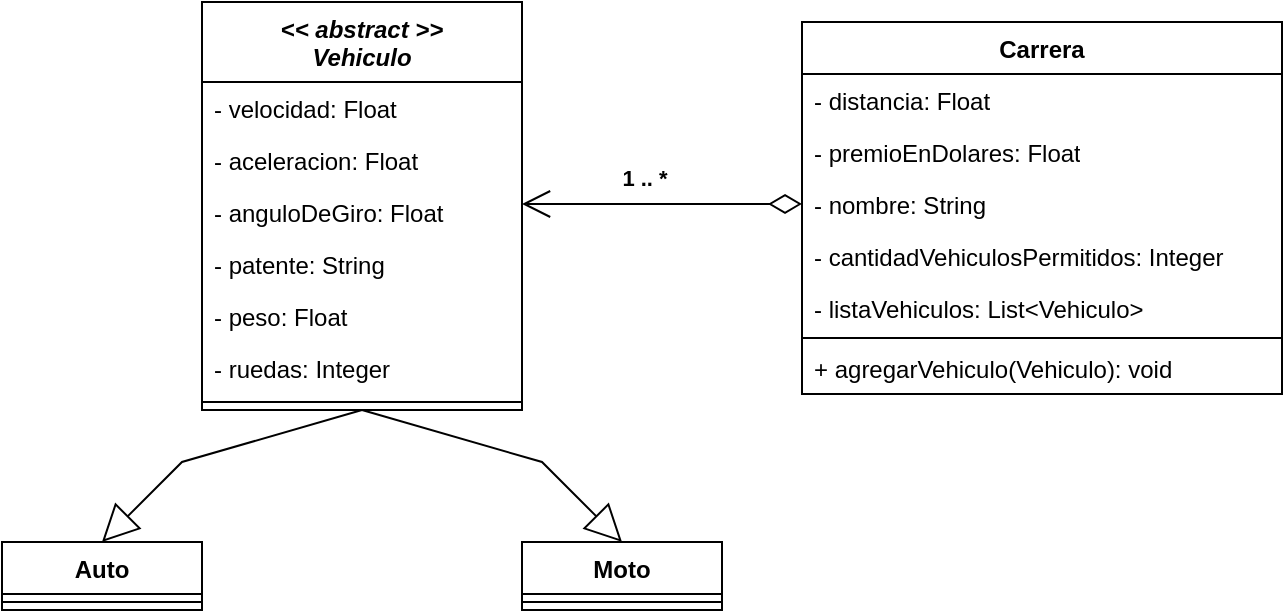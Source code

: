 <mxfile version="26.1.0">
  <diagram id="C5RBs43oDa-KdzZeNtuy" name="Page-1">
    <mxGraphModel dx="1006" dy="587" grid="1" gridSize="10" guides="1" tooltips="1" connect="1" arrows="1" fold="1" page="1" pageScale="1" pageWidth="827" pageHeight="1169" math="0" shadow="0">
      <root>
        <mxCell id="WIyWlLk6GJQsqaUBKTNV-0" />
        <mxCell id="WIyWlLk6GJQsqaUBKTNV-1" parent="WIyWlLk6GJQsqaUBKTNV-0" />
        <mxCell id="zkfFHV4jXpPFQw0GAbJ--0" value="&lt;&lt; abstract &gt;&gt;&#xa;Vehiculo" style="swimlane;fontStyle=3;align=center;verticalAlign=top;childLayout=stackLayout;horizontal=1;startSize=40;horizontalStack=0;resizeParent=1;resizeLast=0;collapsible=1;marginBottom=0;rounded=0;shadow=0;strokeWidth=1;" parent="WIyWlLk6GJQsqaUBKTNV-1" vertex="1">
          <mxGeometry x="240" y="210" width="160" height="204" as="geometry">
            <mxRectangle x="220" y="120" width="160" height="26" as="alternateBounds" />
          </mxGeometry>
        </mxCell>
        <mxCell id="TT5KnXcupjvuqfzOa9hg-0" value="- velocidad: Float" style="text;align=left;verticalAlign=top;spacingLeft=4;spacingRight=4;overflow=hidden;rotatable=0;points=[[0,0.5],[1,0.5]];portConstraint=eastwest;" vertex="1" parent="zkfFHV4jXpPFQw0GAbJ--0">
          <mxGeometry y="40" width="160" height="26" as="geometry" />
        </mxCell>
        <mxCell id="TT5KnXcupjvuqfzOa9hg-2" value="- aceleracion: Float" style="text;align=left;verticalAlign=top;spacingLeft=4;spacingRight=4;overflow=hidden;rotatable=0;points=[[0,0.5],[1,0.5]];portConstraint=eastwest;" vertex="1" parent="zkfFHV4jXpPFQw0GAbJ--0">
          <mxGeometry y="66" width="160" height="26" as="geometry" />
        </mxCell>
        <mxCell id="TT5KnXcupjvuqfzOa9hg-3" value="- anguloDeGiro: Float" style="text;align=left;verticalAlign=top;spacingLeft=4;spacingRight=4;overflow=hidden;rotatable=0;points=[[0,0.5],[1,0.5]];portConstraint=eastwest;" vertex="1" parent="zkfFHV4jXpPFQw0GAbJ--0">
          <mxGeometry y="92" width="160" height="26" as="geometry" />
        </mxCell>
        <mxCell id="TT5KnXcupjvuqfzOa9hg-4" value="- patente: String" style="text;align=left;verticalAlign=top;spacingLeft=4;spacingRight=4;overflow=hidden;rotatable=0;points=[[0,0.5],[1,0.5]];portConstraint=eastwest;" vertex="1" parent="zkfFHV4jXpPFQw0GAbJ--0">
          <mxGeometry y="118" width="160" height="26" as="geometry" />
        </mxCell>
        <mxCell id="TT5KnXcupjvuqfzOa9hg-5" value="- peso: Float" style="text;align=left;verticalAlign=top;spacingLeft=4;spacingRight=4;overflow=hidden;rotatable=0;points=[[0,0.5],[1,0.5]];portConstraint=eastwest;" vertex="1" parent="zkfFHV4jXpPFQw0GAbJ--0">
          <mxGeometry y="144" width="160" height="26" as="geometry" />
        </mxCell>
        <mxCell id="TT5KnXcupjvuqfzOa9hg-6" value="- ruedas: Integer" style="text;align=left;verticalAlign=top;spacingLeft=4;spacingRight=4;overflow=hidden;rotatable=0;points=[[0,0.5],[1,0.5]];portConstraint=eastwest;" vertex="1" parent="zkfFHV4jXpPFQw0GAbJ--0">
          <mxGeometry y="170" width="160" height="26" as="geometry" />
        </mxCell>
        <mxCell id="zkfFHV4jXpPFQw0GAbJ--4" value="" style="line;html=1;strokeWidth=1;align=left;verticalAlign=middle;spacingTop=-1;spacingLeft=3;spacingRight=3;rotatable=0;labelPosition=right;points=[];portConstraint=eastwest;" parent="zkfFHV4jXpPFQw0GAbJ--0" vertex="1">
          <mxGeometry y="196" width="160" height="8" as="geometry" />
        </mxCell>
        <mxCell id="TT5KnXcupjvuqfzOa9hg-11" value="Carrera" style="swimlane;fontStyle=1;align=center;verticalAlign=top;childLayout=stackLayout;horizontal=1;startSize=26;horizontalStack=0;resizeParent=1;resizeParentMax=0;resizeLast=0;collapsible=1;marginBottom=0;whiteSpace=wrap;html=1;" vertex="1" parent="WIyWlLk6GJQsqaUBKTNV-1">
          <mxGeometry x="540" y="220" width="240" height="186" as="geometry" />
        </mxCell>
        <mxCell id="TT5KnXcupjvuqfzOa9hg-12" value="- distancia: Float" style="text;strokeColor=none;fillColor=none;align=left;verticalAlign=top;spacingLeft=4;spacingRight=4;overflow=hidden;rotatable=0;points=[[0,0.5],[1,0.5]];portConstraint=eastwest;whiteSpace=wrap;html=1;" vertex="1" parent="TT5KnXcupjvuqfzOa9hg-11">
          <mxGeometry y="26" width="240" height="26" as="geometry" />
        </mxCell>
        <mxCell id="TT5KnXcupjvuqfzOa9hg-15" value="- premioEnDolares: Float" style="text;strokeColor=none;fillColor=none;align=left;verticalAlign=top;spacingLeft=4;spacingRight=4;overflow=hidden;rotatable=0;points=[[0,0.5],[1,0.5]];portConstraint=eastwest;whiteSpace=wrap;html=1;" vertex="1" parent="TT5KnXcupjvuqfzOa9hg-11">
          <mxGeometry y="52" width="240" height="26" as="geometry" />
        </mxCell>
        <mxCell id="TT5KnXcupjvuqfzOa9hg-16" value="- nombre: String" style="text;strokeColor=none;fillColor=none;align=left;verticalAlign=top;spacingLeft=4;spacingRight=4;overflow=hidden;rotatable=0;points=[[0,0.5],[1,0.5]];portConstraint=eastwest;whiteSpace=wrap;html=1;" vertex="1" parent="TT5KnXcupjvuqfzOa9hg-11">
          <mxGeometry y="78" width="240" height="26" as="geometry" />
        </mxCell>
        <mxCell id="TT5KnXcupjvuqfzOa9hg-17" value="- cantidadVehiculosPermitidos: Integer" style="text;strokeColor=none;fillColor=none;align=left;verticalAlign=top;spacingLeft=4;spacingRight=4;overflow=hidden;rotatable=0;points=[[0,0.5],[1,0.5]];portConstraint=eastwest;whiteSpace=wrap;html=1;" vertex="1" parent="TT5KnXcupjvuqfzOa9hg-11">
          <mxGeometry y="104" width="240" height="26" as="geometry" />
        </mxCell>
        <mxCell id="TT5KnXcupjvuqfzOa9hg-18" value="- listaVehiculos: List&amp;lt;Vehiculo&amp;gt;" style="text;strokeColor=none;fillColor=none;align=left;verticalAlign=top;spacingLeft=4;spacingRight=4;overflow=hidden;rotatable=0;points=[[0,0.5],[1,0.5]];portConstraint=eastwest;whiteSpace=wrap;html=1;" vertex="1" parent="TT5KnXcupjvuqfzOa9hg-11">
          <mxGeometry y="130" width="240" height="26" as="geometry" />
        </mxCell>
        <mxCell id="TT5KnXcupjvuqfzOa9hg-13" value="" style="line;strokeWidth=1;fillColor=none;align=left;verticalAlign=middle;spacingTop=-1;spacingLeft=3;spacingRight=3;rotatable=0;labelPosition=right;points=[];portConstraint=eastwest;strokeColor=inherit;" vertex="1" parent="TT5KnXcupjvuqfzOa9hg-11">
          <mxGeometry y="156" width="240" height="4" as="geometry" />
        </mxCell>
        <mxCell id="TT5KnXcupjvuqfzOa9hg-36" value="+ agregarVehiculo(Vehiculo): void" style="text;strokeColor=none;fillColor=none;align=left;verticalAlign=top;spacingLeft=4;spacingRight=4;overflow=hidden;rotatable=0;points=[[0,0.5],[1,0.5]];portConstraint=eastwest;whiteSpace=wrap;html=1;" vertex="1" parent="TT5KnXcupjvuqfzOa9hg-11">
          <mxGeometry y="160" width="240" height="26" as="geometry" />
        </mxCell>
        <mxCell id="TT5KnXcupjvuqfzOa9hg-20" value="" style="endArrow=open;html=1;endSize=12;startArrow=diamondThin;startSize=14;startFill=0;edgeStyle=orthogonalEdgeStyle;align=left;verticalAlign=bottom;rounded=0;exitX=0;exitY=0.5;exitDx=0;exitDy=0;" edge="1" parent="WIyWlLk6GJQsqaUBKTNV-1" source="TT5KnXcupjvuqfzOa9hg-16">
          <mxGeometry x="-0.875" y="-11" relative="1" as="geometry">
            <mxPoint x="540" y="290" as="sourcePoint" />
            <mxPoint x="400" y="311" as="targetPoint" />
            <mxPoint as="offset" />
          </mxGeometry>
        </mxCell>
        <mxCell id="TT5KnXcupjvuqfzOa9hg-21" value="&lt;b&gt;1 .. *&lt;/b&gt;" style="edgeLabel;html=1;align=center;verticalAlign=middle;resizable=0;points=[];" vertex="1" connectable="0" parent="TT5KnXcupjvuqfzOa9hg-20">
          <mxGeometry x="-0.887" y="-20" relative="1" as="geometry">
            <mxPoint x="-71" y="7" as="offset" />
          </mxGeometry>
        </mxCell>
        <mxCell id="TT5KnXcupjvuqfzOa9hg-22" value="Auto" style="swimlane;fontStyle=1;align=center;verticalAlign=top;childLayout=stackLayout;horizontal=1;startSize=26;horizontalStack=0;resizeParent=1;resizeParentMax=0;resizeLast=0;collapsible=1;marginBottom=0;whiteSpace=wrap;html=1;" vertex="1" parent="WIyWlLk6GJQsqaUBKTNV-1">
          <mxGeometry x="140" y="480" width="100" height="34" as="geometry" />
        </mxCell>
        <mxCell id="TT5KnXcupjvuqfzOa9hg-28" value="" style="line;strokeWidth=1;fillColor=none;align=left;verticalAlign=middle;spacingTop=-1;spacingLeft=3;spacingRight=3;rotatable=0;labelPosition=right;points=[];portConstraint=eastwest;strokeColor=inherit;" vertex="1" parent="TT5KnXcupjvuqfzOa9hg-22">
          <mxGeometry y="26" width="100" height="8" as="geometry" />
        </mxCell>
        <mxCell id="TT5KnXcupjvuqfzOa9hg-29" value="Moto" style="swimlane;fontStyle=1;align=center;verticalAlign=top;childLayout=stackLayout;horizontal=1;startSize=26;horizontalStack=0;resizeParent=1;resizeParentMax=0;resizeLast=0;collapsible=1;marginBottom=0;whiteSpace=wrap;html=1;" vertex="1" parent="WIyWlLk6GJQsqaUBKTNV-1">
          <mxGeometry x="400" y="480" width="100" height="34" as="geometry" />
        </mxCell>
        <mxCell id="TT5KnXcupjvuqfzOa9hg-30" value="" style="line;strokeWidth=1;fillColor=none;align=left;verticalAlign=middle;spacingTop=-1;spacingLeft=3;spacingRight=3;rotatable=0;labelPosition=right;points=[];portConstraint=eastwest;strokeColor=inherit;" vertex="1" parent="TT5KnXcupjvuqfzOa9hg-29">
          <mxGeometry y="26" width="100" height="8" as="geometry" />
        </mxCell>
        <mxCell id="TT5KnXcupjvuqfzOa9hg-31" value="" style="endArrow=block;endSize=16;endFill=0;html=1;rounded=0;exitX=0.5;exitY=1;exitDx=0;exitDy=0;entryX=0.5;entryY=0;entryDx=0;entryDy=0;" edge="1" parent="WIyWlLk6GJQsqaUBKTNV-1" source="zkfFHV4jXpPFQw0GAbJ--0" target="TT5KnXcupjvuqfzOa9hg-22">
          <mxGeometry width="160" relative="1" as="geometry">
            <mxPoint x="540" y="300" as="sourcePoint" />
            <mxPoint x="700" y="300" as="targetPoint" />
            <Array as="points">
              <mxPoint x="230" y="440" />
            </Array>
          </mxGeometry>
        </mxCell>
        <mxCell id="TT5KnXcupjvuqfzOa9hg-32" value="" style="endArrow=block;endSize=16;endFill=0;html=1;rounded=0;exitX=0.5;exitY=1;exitDx=0;exitDy=0;entryX=0.5;entryY=0;entryDx=0;entryDy=0;" edge="1" parent="WIyWlLk6GJQsqaUBKTNV-1" source="zkfFHV4jXpPFQw0GAbJ--0" target="TT5KnXcupjvuqfzOa9hg-29">
          <mxGeometry width="160" relative="1" as="geometry">
            <mxPoint x="540" y="300" as="sourcePoint" />
            <mxPoint x="700" y="300" as="targetPoint" />
            <Array as="points">
              <mxPoint x="410" y="440" />
            </Array>
          </mxGeometry>
        </mxCell>
      </root>
    </mxGraphModel>
  </diagram>
</mxfile>

